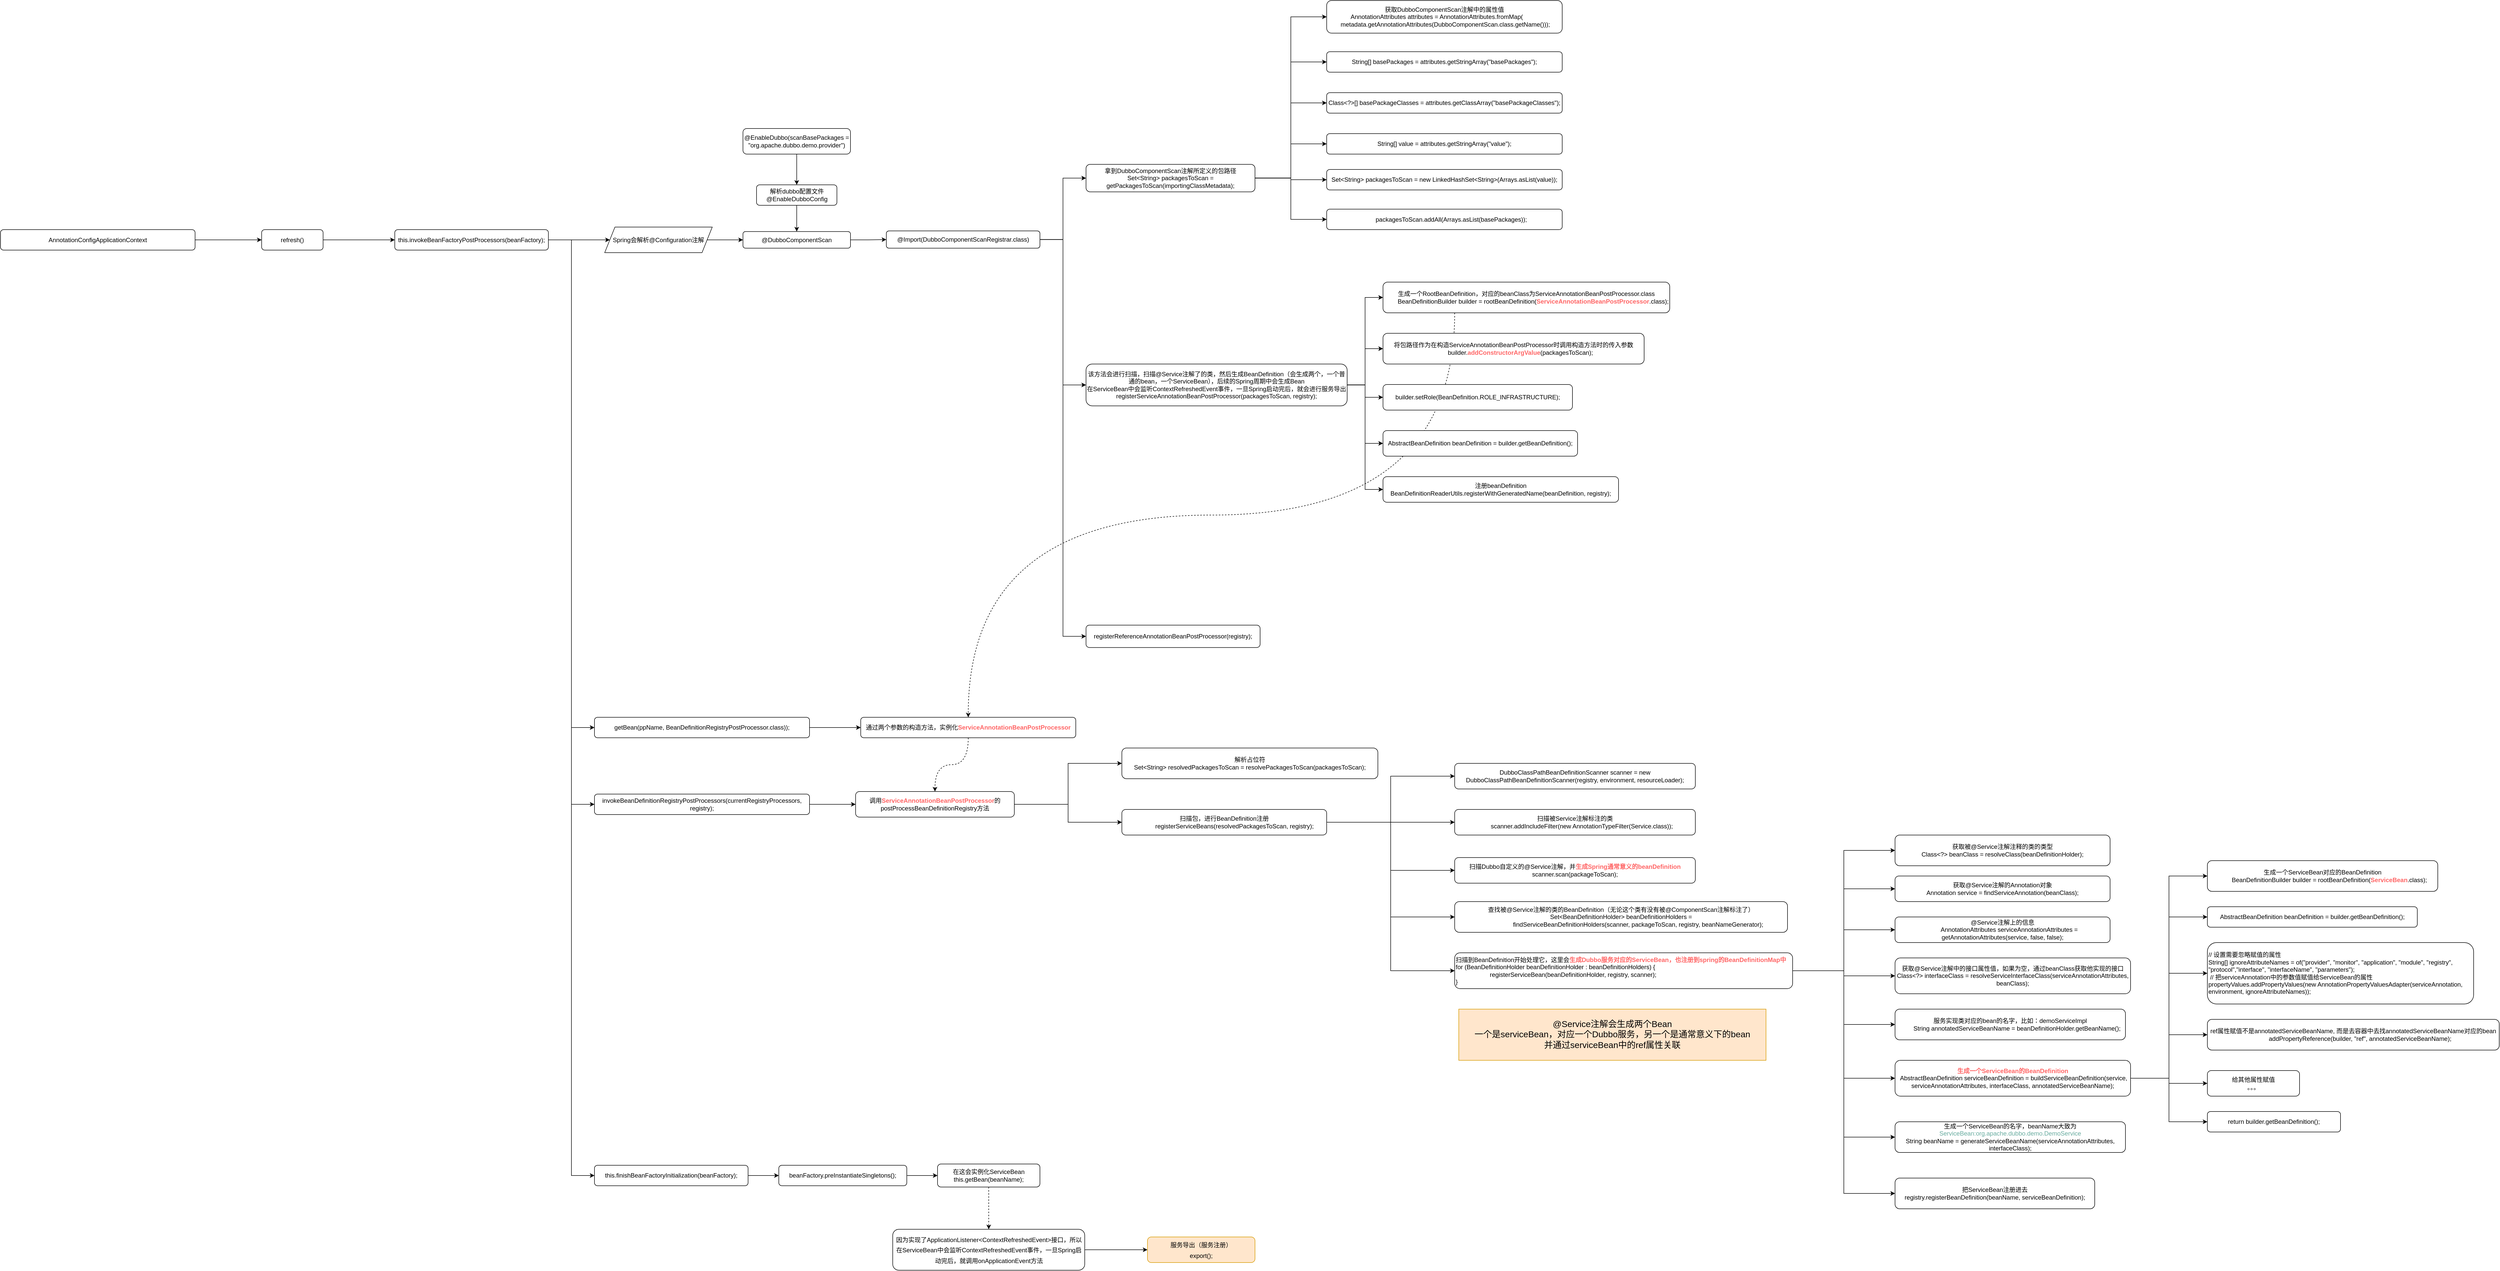 <mxfile version="16.2.6" type="github">
  <diagram id="dAGm9d05bVq563Y25KDQ" name="第 1 页">
    <mxGraphModel dx="2837" dy="750" grid="1" gridSize="10" guides="1" tooltips="1" connect="1" arrows="1" fold="1" page="1" pageScale="1" pageWidth="827" pageHeight="1169" math="0" shadow="0">
      <root>
        <mxCell id="0" />
        <mxCell id="1" parent="0" />
        <mxCell id="HFMOyKSnLn-s5Kh4_8ME-10" style="edgeStyle=orthogonalEdgeStyle;rounded=0;orthogonalLoop=1;jettySize=auto;html=1;exitX=1;exitY=0.5;exitDx=0;exitDy=0;" edge="1" parent="1" source="HFMOyKSnLn-s5Kh4_8ME-1" target="HFMOyKSnLn-s5Kh4_8ME-9">
          <mxGeometry relative="1" as="geometry" />
        </mxCell>
        <mxCell id="HFMOyKSnLn-s5Kh4_8ME-1" value="Spring会解析@Configuration注解" style="shape=parallelogram;perimeter=parallelogramPerimeter;whiteSpace=wrap;html=1;fixedSize=1;" vertex="1" parent="1">
          <mxGeometry x="100" y="472.5" width="210" height="50" as="geometry" />
        </mxCell>
        <mxCell id="HFMOyKSnLn-s5Kh4_8ME-2" style="edgeStyle=orthogonalEdgeStyle;rounded=0;orthogonalLoop=1;jettySize=auto;html=1;exitX=0.5;exitY=1;exitDx=0;exitDy=0;" edge="1" parent="1" source="HFMOyKSnLn-s5Kh4_8ME-1" target="HFMOyKSnLn-s5Kh4_8ME-1">
          <mxGeometry relative="1" as="geometry" />
        </mxCell>
        <mxCell id="HFMOyKSnLn-s5Kh4_8ME-3" style="edgeStyle=orthogonalEdgeStyle;rounded=0;orthogonalLoop=1;jettySize=auto;html=1;exitX=1;exitY=0.5;exitDx=0;exitDy=0;fontColor=#000000;" edge="1" parent="1" source="HFMOyKSnLn-s5Kh4_8ME-4" target="HFMOyKSnLn-s5Kh4_8ME-8">
          <mxGeometry relative="1" as="geometry" />
        </mxCell>
        <mxCell id="HFMOyKSnLn-s5Kh4_8ME-4" value="&lt;font color=&quot;#000000&quot;&gt;refresh()&lt;/font&gt;" style="rounded=1;whiteSpace=wrap;html=1;fontColor=#FF0080;" vertex="1" parent="1">
          <mxGeometry x="-570" y="477.5" width="120" height="40" as="geometry" />
        </mxCell>
        <mxCell id="HFMOyKSnLn-s5Kh4_8ME-5" style="edgeStyle=orthogonalEdgeStyle;rounded=0;orthogonalLoop=1;jettySize=auto;html=1;exitX=1;exitY=0.5;exitDx=0;exitDy=0;fontColor=#000000;" edge="1" parent="1" source="HFMOyKSnLn-s5Kh4_8ME-6" target="HFMOyKSnLn-s5Kh4_8ME-4">
          <mxGeometry relative="1" as="geometry" />
        </mxCell>
        <mxCell id="HFMOyKSnLn-s5Kh4_8ME-6" value="&lt;font color=&quot;#000000&quot;&gt;AnnotationConfigApplicationContext&lt;/font&gt;" style="rounded=1;whiteSpace=wrap;html=1;fontColor=#FF0080;" vertex="1" parent="1">
          <mxGeometry x="-1080" y="477.5" width="380" height="40" as="geometry" />
        </mxCell>
        <mxCell id="HFMOyKSnLn-s5Kh4_8ME-7" style="edgeStyle=orthogonalEdgeStyle;rounded=0;orthogonalLoop=1;jettySize=auto;html=1;exitX=1;exitY=0.5;exitDx=0;exitDy=0;fontColor=#000000;" edge="1" parent="1" source="HFMOyKSnLn-s5Kh4_8ME-8" target="HFMOyKSnLn-s5Kh4_8ME-1">
          <mxGeometry relative="1" as="geometry" />
        </mxCell>
        <mxCell id="HFMOyKSnLn-s5Kh4_8ME-48" style="edgeStyle=orthogonalEdgeStyle;rounded=0;orthogonalLoop=1;jettySize=auto;html=1;exitX=1;exitY=0.5;exitDx=0;exitDy=0;entryX=0;entryY=0.5;entryDx=0;entryDy=0;fontColor=#FF6666;" edge="1" parent="1" source="HFMOyKSnLn-s5Kh4_8ME-8" target="HFMOyKSnLn-s5Kh4_8ME-47">
          <mxGeometry relative="1" as="geometry" />
        </mxCell>
        <mxCell id="HFMOyKSnLn-s5Kh4_8ME-50" style="edgeStyle=orthogonalEdgeStyle;rounded=0;orthogonalLoop=1;jettySize=auto;html=1;exitX=1;exitY=0.5;exitDx=0;exitDy=0;entryX=0;entryY=0.5;entryDx=0;entryDy=0;fontColor=#FF6666;" edge="1" parent="1" source="HFMOyKSnLn-s5Kh4_8ME-8" target="HFMOyKSnLn-s5Kh4_8ME-49">
          <mxGeometry relative="1" as="geometry" />
        </mxCell>
        <mxCell id="HFMOyKSnLn-s5Kh4_8ME-111" style="edgeStyle=orthogonalEdgeStyle;rounded=0;orthogonalLoop=1;jettySize=auto;html=1;exitX=1;exitY=0.5;exitDx=0;exitDy=0;entryX=0;entryY=0.5;entryDx=0;entryDy=0;fontSize=17;fontColor=#000000;" edge="1" parent="1" source="HFMOyKSnLn-s5Kh4_8ME-8" target="HFMOyKSnLn-s5Kh4_8ME-105">
          <mxGeometry relative="1" as="geometry" />
        </mxCell>
        <mxCell id="HFMOyKSnLn-s5Kh4_8ME-8" value="&lt;font color=&quot;#000000&quot;&gt;this.invokeBeanFactoryPostProcessors(beanFactory);&lt;/font&gt;" style="rounded=1;whiteSpace=wrap;html=1;fontColor=#FF0080;" vertex="1" parent="1">
          <mxGeometry x="-310" y="477.5" width="300" height="40" as="geometry" />
        </mxCell>
        <mxCell id="HFMOyKSnLn-s5Kh4_8ME-16" style="edgeStyle=orthogonalEdgeStyle;rounded=0;orthogonalLoop=1;jettySize=auto;html=1;exitX=1;exitY=0.5;exitDx=0;exitDy=0;" edge="1" parent="1" source="HFMOyKSnLn-s5Kh4_8ME-9" target="HFMOyKSnLn-s5Kh4_8ME-15">
          <mxGeometry relative="1" as="geometry" />
        </mxCell>
        <mxCell id="HFMOyKSnLn-s5Kh4_8ME-9" value="&lt;font color=&quot;#000000&quot;&gt;@DubboComponentScan&lt;/font&gt;" style="rounded=1;whiteSpace=wrap;html=1;fontColor=#FF0080;" vertex="1" parent="1">
          <mxGeometry x="370" y="481.25" width="210" height="32.5" as="geometry" />
        </mxCell>
        <mxCell id="HFMOyKSnLn-s5Kh4_8ME-11" style="edgeStyle=orthogonalEdgeStyle;rounded=0;orthogonalLoop=1;jettySize=auto;html=1;exitX=0.5;exitY=1;exitDx=0;exitDy=0;entryX=0.5;entryY=0;entryDx=0;entryDy=0;" edge="1" parent="1" source="HFMOyKSnLn-s5Kh4_8ME-12" target="HFMOyKSnLn-s5Kh4_8ME-13">
          <mxGeometry relative="1" as="geometry">
            <mxPoint x="361.5" y="470" as="sourcePoint" />
            <mxPoint x="481.5" y="465" as="targetPoint" />
          </mxGeometry>
        </mxCell>
        <mxCell id="HFMOyKSnLn-s5Kh4_8ME-12" value="@EnableDubbo(scanBasePackages = &quot;org.apache.dubbo.demo.provider&quot;)" style="rounded=1;whiteSpace=wrap;html=1;" vertex="1" parent="1">
          <mxGeometry x="370" y="280" width="210" height="50" as="geometry" />
        </mxCell>
        <mxCell id="HFMOyKSnLn-s5Kh4_8ME-14" style="edgeStyle=orthogonalEdgeStyle;rounded=0;orthogonalLoop=1;jettySize=auto;html=1;exitX=0.5;exitY=1;exitDx=0;exitDy=0;" edge="1" parent="1" source="HFMOyKSnLn-s5Kh4_8ME-13" target="HFMOyKSnLn-s5Kh4_8ME-9">
          <mxGeometry relative="1" as="geometry" />
        </mxCell>
        <mxCell id="HFMOyKSnLn-s5Kh4_8ME-13" value="解析dubbo配置文件&lt;br&gt;@EnableDubboConfig" style="rounded=1;whiteSpace=wrap;html=1;" vertex="1" parent="1">
          <mxGeometry x="396.5" y="390" width="157" height="40" as="geometry" />
        </mxCell>
        <mxCell id="HFMOyKSnLn-s5Kh4_8ME-18" style="edgeStyle=orthogonalEdgeStyle;rounded=0;orthogonalLoop=1;jettySize=auto;html=1;exitX=1;exitY=0.5;exitDx=0;exitDy=0;entryX=0;entryY=0.5;entryDx=0;entryDy=0;" edge="1" parent="1" source="HFMOyKSnLn-s5Kh4_8ME-15" target="HFMOyKSnLn-s5Kh4_8ME-17">
          <mxGeometry relative="1" as="geometry" />
        </mxCell>
        <mxCell id="HFMOyKSnLn-s5Kh4_8ME-32" style="edgeStyle=orthogonalEdgeStyle;rounded=0;orthogonalLoop=1;jettySize=auto;html=1;exitX=1;exitY=0.5;exitDx=0;exitDy=0;entryX=0;entryY=0.5;entryDx=0;entryDy=0;fontColor=#000000;" edge="1" parent="1" source="HFMOyKSnLn-s5Kh4_8ME-15" target="HFMOyKSnLn-s5Kh4_8ME-31">
          <mxGeometry relative="1" as="geometry" />
        </mxCell>
        <mxCell id="HFMOyKSnLn-s5Kh4_8ME-34" style="edgeStyle=orthogonalEdgeStyle;rounded=0;orthogonalLoop=1;jettySize=auto;html=1;exitX=1;exitY=0.5;exitDx=0;exitDy=0;entryX=0;entryY=0.5;entryDx=0;entryDy=0;fontColor=#000000;" edge="1" parent="1" source="HFMOyKSnLn-s5Kh4_8ME-15" target="HFMOyKSnLn-s5Kh4_8ME-33">
          <mxGeometry relative="1" as="geometry" />
        </mxCell>
        <mxCell id="HFMOyKSnLn-s5Kh4_8ME-15" value="&lt;font color=&quot;#000000&quot;&gt;@Import(DubboComponentScanRegistrar.class)&lt;/font&gt;" style="rounded=1;whiteSpace=wrap;html=1;fontColor=#FF0080;" vertex="1" parent="1">
          <mxGeometry x="650" y="480" width="300" height="33.75" as="geometry" />
        </mxCell>
        <mxCell id="HFMOyKSnLn-s5Kh4_8ME-20" style="edgeStyle=orthogonalEdgeStyle;rounded=0;orthogonalLoop=1;jettySize=auto;html=1;exitX=1;exitY=0.5;exitDx=0;exitDy=0;entryX=0;entryY=0.5;entryDx=0;entryDy=0;fontColor=#000000;" edge="1" parent="1" source="HFMOyKSnLn-s5Kh4_8ME-17" target="HFMOyKSnLn-s5Kh4_8ME-19">
          <mxGeometry relative="1" as="geometry" />
        </mxCell>
        <mxCell id="HFMOyKSnLn-s5Kh4_8ME-22" style="edgeStyle=orthogonalEdgeStyle;rounded=0;orthogonalLoop=1;jettySize=auto;html=1;exitX=1;exitY=0.5;exitDx=0;exitDy=0;fontColor=#000000;entryX=0;entryY=0.5;entryDx=0;entryDy=0;" edge="1" parent="1" source="HFMOyKSnLn-s5Kh4_8ME-17" target="HFMOyKSnLn-s5Kh4_8ME-21">
          <mxGeometry relative="1" as="geometry" />
        </mxCell>
        <mxCell id="HFMOyKSnLn-s5Kh4_8ME-26" style="edgeStyle=orthogonalEdgeStyle;rounded=0;orthogonalLoop=1;jettySize=auto;html=1;exitX=1;exitY=0.5;exitDx=0;exitDy=0;entryX=0;entryY=0.5;entryDx=0;entryDy=0;fontColor=#000000;" edge="1" parent="1" source="HFMOyKSnLn-s5Kh4_8ME-17" target="HFMOyKSnLn-s5Kh4_8ME-23">
          <mxGeometry relative="1" as="geometry" />
        </mxCell>
        <mxCell id="HFMOyKSnLn-s5Kh4_8ME-27" style="edgeStyle=orthogonalEdgeStyle;rounded=0;orthogonalLoop=1;jettySize=auto;html=1;exitX=1;exitY=0.5;exitDx=0;exitDy=0;entryX=0;entryY=0.5;entryDx=0;entryDy=0;fontColor=#000000;" edge="1" parent="1" source="HFMOyKSnLn-s5Kh4_8ME-17" target="HFMOyKSnLn-s5Kh4_8ME-24">
          <mxGeometry relative="1" as="geometry" />
        </mxCell>
        <mxCell id="HFMOyKSnLn-s5Kh4_8ME-28" style="edgeStyle=orthogonalEdgeStyle;rounded=0;orthogonalLoop=1;jettySize=auto;html=1;exitX=1;exitY=0.5;exitDx=0;exitDy=0;fontColor=#000000;" edge="1" parent="1" source="HFMOyKSnLn-s5Kh4_8ME-17" target="HFMOyKSnLn-s5Kh4_8ME-25">
          <mxGeometry relative="1" as="geometry" />
        </mxCell>
        <mxCell id="HFMOyKSnLn-s5Kh4_8ME-30" style="edgeStyle=orthogonalEdgeStyle;rounded=0;orthogonalLoop=1;jettySize=auto;html=1;exitX=1;exitY=0.5;exitDx=0;exitDy=0;entryX=0;entryY=0.5;entryDx=0;entryDy=0;fontColor=#000000;" edge="1" parent="1" source="HFMOyKSnLn-s5Kh4_8ME-17" target="HFMOyKSnLn-s5Kh4_8ME-29">
          <mxGeometry relative="1" as="geometry" />
        </mxCell>
        <mxCell id="HFMOyKSnLn-s5Kh4_8ME-17" value="&lt;font color=&quot;#000000&quot;&gt;拿到DubboComponentScan注解所定义的包路径&lt;br&gt;Set&amp;lt;String&amp;gt; packagesToScan = getPackagesToScan(importingClassMetadata);&lt;/font&gt;" style="rounded=1;whiteSpace=wrap;html=1;fontColor=#FF0080;" vertex="1" parent="1">
          <mxGeometry x="1040" y="350" width="330" height="53.75" as="geometry" />
        </mxCell>
        <mxCell id="HFMOyKSnLn-s5Kh4_8ME-19" value="&lt;div&gt;&lt;/div&gt;&lt;span style=&quot;color: rgb(0 , 0 , 0)&quot;&gt;获取DubboComponentScan注解中的属性值&lt;/span&gt;&lt;div&gt;&lt;font color=&quot;#000000&quot;&gt;AnnotationAttributes attributes = AnnotationAttributes.fromMap(&lt;/font&gt;&lt;span style=&quot;color: rgb(0 , 0 , 0)&quot;&gt;&amp;nbsp; &amp;nbsp; &amp;nbsp; &amp;nbsp; &amp;nbsp; &amp;nbsp;metadata.getAnnotationAttributes(DubboComponentScan.class.getName()));&lt;/span&gt;&lt;/div&gt;" style="rounded=1;whiteSpace=wrap;html=1;fontColor=#FF0080;" vertex="1" parent="1">
          <mxGeometry x="1510" y="30" width="460" height="63.75" as="geometry" />
        </mxCell>
        <mxCell id="HFMOyKSnLn-s5Kh4_8ME-21" value="&lt;div&gt;&lt;/div&gt;&lt;font color=&quot;#000000&quot;&gt;String[] basePackages = attributes.getStringArray(&quot;basePackages&quot;);&lt;/font&gt;" style="rounded=1;whiteSpace=wrap;html=1;fontColor=#FF0080;" vertex="1" parent="1">
          <mxGeometry x="1510" y="130" width="460" height="40" as="geometry" />
        </mxCell>
        <mxCell id="HFMOyKSnLn-s5Kh4_8ME-23" value="&lt;div&gt;&lt;/div&gt;&lt;font color=&quot;#000000&quot;&gt;Class&amp;lt;?&amp;gt;[] basePackageClasses = attributes.getClassArray(&quot;basePackageClasses&quot;);&lt;/font&gt;" style="rounded=1;whiteSpace=wrap;html=1;fontColor=#FF0080;" vertex="1" parent="1">
          <mxGeometry x="1510" y="210" width="460" height="40" as="geometry" />
        </mxCell>
        <mxCell id="HFMOyKSnLn-s5Kh4_8ME-24" value="&lt;div&gt;&lt;/div&gt;&lt;font color=&quot;#000000&quot;&gt;String[] value = attributes.getStringArray(&quot;value&quot;);&lt;/font&gt;" style="rounded=1;whiteSpace=wrap;html=1;fontColor=#FF0080;" vertex="1" parent="1">
          <mxGeometry x="1510" y="290" width="460" height="40" as="geometry" />
        </mxCell>
        <mxCell id="HFMOyKSnLn-s5Kh4_8ME-25" value="&lt;div&gt;&lt;/div&gt;&lt;div&gt;&lt;font color=&quot;#000000&quot;&gt;Set&amp;lt;String&amp;gt; packagesToScan = new LinkedHashSet&amp;lt;String&amp;gt;(Arrays.asList(value));&lt;/font&gt;&lt;/div&gt;" style="rounded=1;whiteSpace=wrap;html=1;fontColor=#FF0080;" vertex="1" parent="1">
          <mxGeometry x="1510" y="360" width="460" height="40" as="geometry" />
        </mxCell>
        <mxCell id="HFMOyKSnLn-s5Kh4_8ME-29" value="&lt;div&gt;&lt;/div&gt;&lt;div&gt;&lt;span style=&quot;color: rgb(0 , 0 , 0)&quot;&gt;&amp;nbsp; &amp;nbsp; &amp;nbsp; &amp;nbsp; packagesToScan.addAll(Arrays.asList(basePackages));&lt;/span&gt;&lt;br&gt;&lt;/div&gt;" style="rounded=1;whiteSpace=wrap;html=1;fontColor=#FF0080;" vertex="1" parent="1">
          <mxGeometry x="1510" y="437.5" width="460" height="40" as="geometry" />
        </mxCell>
        <mxCell id="HFMOyKSnLn-s5Kh4_8ME-42" style="edgeStyle=orthogonalEdgeStyle;rounded=0;orthogonalLoop=1;jettySize=auto;html=1;exitX=1;exitY=0.5;exitDx=0;exitDy=0;entryX=0;entryY=0.5;entryDx=0;entryDy=0;fontColor=#000000;" edge="1" parent="1" source="HFMOyKSnLn-s5Kh4_8ME-31" target="HFMOyKSnLn-s5Kh4_8ME-35">
          <mxGeometry relative="1" as="geometry" />
        </mxCell>
        <mxCell id="HFMOyKSnLn-s5Kh4_8ME-43" style="edgeStyle=orthogonalEdgeStyle;rounded=0;orthogonalLoop=1;jettySize=auto;html=1;exitX=1;exitY=0.5;exitDx=0;exitDy=0;entryX=0;entryY=0.5;entryDx=0;entryDy=0;fontColor=#000000;" edge="1" parent="1" source="HFMOyKSnLn-s5Kh4_8ME-31" target="HFMOyKSnLn-s5Kh4_8ME-36">
          <mxGeometry relative="1" as="geometry" />
        </mxCell>
        <mxCell id="HFMOyKSnLn-s5Kh4_8ME-44" style="edgeStyle=orthogonalEdgeStyle;rounded=0;orthogonalLoop=1;jettySize=auto;html=1;exitX=1;exitY=0.5;exitDx=0;exitDy=0;fontColor=#000000;" edge="1" parent="1" source="HFMOyKSnLn-s5Kh4_8ME-31" target="HFMOyKSnLn-s5Kh4_8ME-37">
          <mxGeometry relative="1" as="geometry" />
        </mxCell>
        <mxCell id="HFMOyKSnLn-s5Kh4_8ME-45" style="edgeStyle=orthogonalEdgeStyle;rounded=0;orthogonalLoop=1;jettySize=auto;html=1;exitX=1;exitY=0.5;exitDx=0;exitDy=0;entryX=0;entryY=0.5;entryDx=0;entryDy=0;fontColor=#000000;" edge="1" parent="1" source="HFMOyKSnLn-s5Kh4_8ME-31" target="HFMOyKSnLn-s5Kh4_8ME-39">
          <mxGeometry relative="1" as="geometry" />
        </mxCell>
        <mxCell id="HFMOyKSnLn-s5Kh4_8ME-46" style="edgeStyle=orthogonalEdgeStyle;rounded=0;orthogonalLoop=1;jettySize=auto;html=1;exitX=1;exitY=0.5;exitDx=0;exitDy=0;entryX=0;entryY=0.5;entryDx=0;entryDy=0;fontColor=#000000;" edge="1" parent="1" source="HFMOyKSnLn-s5Kh4_8ME-31" target="HFMOyKSnLn-s5Kh4_8ME-41">
          <mxGeometry relative="1" as="geometry" />
        </mxCell>
        <mxCell id="HFMOyKSnLn-s5Kh4_8ME-31" value="&lt;font color=&quot;#000000&quot;&gt;&lt;div&gt;该方法会进行扫描，扫描@Service注解了的类，然后生成BeanDefinition（会生成两个，一个普通的bean，一个ServiceBean），后续的Spring周期中会生成Bean&lt;/div&gt;&lt;div&gt;在ServiceBean中会监听ContextRefreshedEvent事件，一旦Spring启动完后，就会进行服务导出registerServiceAnnotationBeanPostProcessor(packagesToScan, registry);&lt;/div&gt;&lt;/font&gt;" style="rounded=1;whiteSpace=wrap;html=1;fontColor=#FF0080;" vertex="1" parent="1">
          <mxGeometry x="1040" y="740" width="510" height="81.75" as="geometry" />
        </mxCell>
        <mxCell id="HFMOyKSnLn-s5Kh4_8ME-33" value="&lt;font color=&quot;#000000&quot;&gt;registerReferenceAnnotationBeanPostProcessor(registry);&lt;/font&gt;" style="rounded=1;whiteSpace=wrap;html=1;fontColor=#FF0080;" vertex="1" parent="1">
          <mxGeometry x="1040" y="1250" width="340" height="43.75" as="geometry" />
        </mxCell>
        <mxCell id="HFMOyKSnLn-s5Kh4_8ME-53" style="edgeStyle=orthogonalEdgeStyle;rounded=0;orthogonalLoop=1;jettySize=auto;html=1;exitX=0.25;exitY=1;exitDx=0;exitDy=0;fontColor=#FF6666;curved=1;dashed=1;" edge="1" parent="1" source="HFMOyKSnLn-s5Kh4_8ME-35" target="HFMOyKSnLn-s5Kh4_8ME-51">
          <mxGeometry relative="1" as="geometry" />
        </mxCell>
        <mxCell id="HFMOyKSnLn-s5Kh4_8ME-35" value="&lt;div&gt;&lt;/div&gt;&lt;div&gt;&lt;div&gt;&lt;font color=&quot;#000000&quot;&gt;生成一个RootBeanDefinition，对应的beanClass为ServiceAnnotationBeanPostProcessor.class&lt;/font&gt;&lt;/div&gt;&lt;div&gt;&lt;font color=&quot;#000000&quot;&gt;&amp;nbsp; &amp;nbsp; &amp;nbsp; &amp;nbsp; BeanDefinitionBuilder builder = rootBeanDefinition(&lt;/font&gt;&lt;font color=&quot;#ff6666&quot;&gt;&lt;b&gt;ServiceAnnotationBeanPostProcessor&lt;/b&gt;&lt;/font&gt;&lt;font color=&quot;#000000&quot;&gt;.class);&lt;/font&gt;&lt;/div&gt;&lt;/div&gt;" style="rounded=1;whiteSpace=wrap;html=1;fontColor=#FF0080;" vertex="1" parent="1">
          <mxGeometry x="1620" y="580" width="560" height="60" as="geometry" />
        </mxCell>
        <mxCell id="HFMOyKSnLn-s5Kh4_8ME-36" value="&lt;div&gt;&lt;/div&gt;&lt;div&gt;&lt;div&gt;&lt;font color=&quot;#000000&quot;&gt;将包路径作为在构造ServiceAnnotationBeanPostProcessor时调用构造方法时的传入参数&lt;/font&gt;&lt;/div&gt;&lt;div&gt;&lt;font color=&quot;#000000&quot;&gt;&amp;nbsp; &amp;nbsp; &amp;nbsp; &amp;nbsp; builder.&lt;/font&gt;&lt;b&gt;&lt;font color=&quot;#ff6666&quot;&gt;addConstructorArgValue&lt;/font&gt;&lt;/b&gt;&lt;font color=&quot;#000000&quot;&gt;(packagesToScan);&lt;/font&gt;&lt;/div&gt;&lt;/div&gt;" style="rounded=1;whiteSpace=wrap;html=1;fontColor=#FF0080;" vertex="1" parent="1">
          <mxGeometry x="1620" y="680" width="510" height="60" as="geometry" />
        </mxCell>
        <mxCell id="HFMOyKSnLn-s5Kh4_8ME-37" value="&lt;div&gt;&lt;/div&gt;&lt;div&gt;&lt;font color=&quot;#000000&quot;&gt;builder.setRole(BeanDefinition.ROLE_INFRASTRUCTURE);&lt;/font&gt;&lt;br&gt;&lt;/div&gt;" style="rounded=1;whiteSpace=wrap;html=1;fontColor=#FF0080;" vertex="1" parent="1">
          <mxGeometry x="1620" y="780" width="370" height="50" as="geometry" />
        </mxCell>
        <mxCell id="HFMOyKSnLn-s5Kh4_8ME-39" value="&lt;div&gt;&lt;/div&gt;&lt;div&gt;&lt;font color=&quot;#000000&quot;&gt;AbstractBeanDefinition beanDefinition = builder.getBeanDefinition();&lt;/font&gt;&lt;br&gt;&lt;/div&gt;" style="rounded=1;whiteSpace=wrap;html=1;fontColor=#FF0080;" vertex="1" parent="1">
          <mxGeometry x="1620" y="870" width="380" height="50" as="geometry" />
        </mxCell>
        <mxCell id="HFMOyKSnLn-s5Kh4_8ME-41" value="&lt;div&gt;&lt;/div&gt;&lt;div&gt;&lt;font color=&quot;#000000&quot;&gt;注册beanDefinition&lt;/font&gt;&lt;/div&gt;&lt;div&gt;&lt;font color=&quot;#000000&quot;&gt;BeanDefinitionReaderUtils.registerWithGeneratedName(beanDefinition, registry);&lt;/font&gt;&lt;br&gt;&lt;/div&gt;" style="rounded=1;whiteSpace=wrap;html=1;fontColor=#FF0080;" vertex="1" parent="1">
          <mxGeometry x="1620" y="960" width="460" height="50" as="geometry" />
        </mxCell>
        <mxCell id="HFMOyKSnLn-s5Kh4_8ME-56" style="edgeStyle=orthogonalEdgeStyle;rounded=0;orthogonalLoop=1;jettySize=auto;html=1;exitX=1;exitY=0.5;exitDx=0;exitDy=0;fontColor=#FF6666;" edge="1" parent="1" source="HFMOyKSnLn-s5Kh4_8ME-47" target="HFMOyKSnLn-s5Kh4_8ME-55">
          <mxGeometry relative="1" as="geometry" />
        </mxCell>
        <mxCell id="HFMOyKSnLn-s5Kh4_8ME-47" value="&lt;font color=&quot;#000000&quot;&gt;invokeBeanDefinitionRegistryPostProcessors(currentRegistryProcessors, registry);&lt;/font&gt;" style="rounded=1;whiteSpace=wrap;html=1;fontColor=#FF0080;" vertex="1" parent="1">
          <mxGeometry x="80" y="1580" width="420" height="40" as="geometry" />
        </mxCell>
        <mxCell id="HFMOyKSnLn-s5Kh4_8ME-52" style="edgeStyle=orthogonalEdgeStyle;rounded=0;orthogonalLoop=1;jettySize=auto;html=1;exitX=1;exitY=0.5;exitDx=0;exitDy=0;fontColor=#FF6666;" edge="1" parent="1" source="HFMOyKSnLn-s5Kh4_8ME-49" target="HFMOyKSnLn-s5Kh4_8ME-51">
          <mxGeometry relative="1" as="geometry" />
        </mxCell>
        <mxCell id="HFMOyKSnLn-s5Kh4_8ME-49" value="&lt;font color=&quot;#000000&quot;&gt;getBean(ppName, BeanDefinitionRegistryPostProcessor.class));&lt;/font&gt;" style="rounded=1;whiteSpace=wrap;html=1;fontColor=#FF0080;" vertex="1" parent="1">
          <mxGeometry x="80" y="1430" width="420" height="40" as="geometry" />
        </mxCell>
        <mxCell id="HFMOyKSnLn-s5Kh4_8ME-59" style="edgeStyle=orthogonalEdgeStyle;curved=1;rounded=0;orthogonalLoop=1;jettySize=auto;html=1;exitX=0.5;exitY=1;exitDx=0;exitDy=0;entryX=0.5;entryY=0;entryDx=0;entryDy=0;fontColor=#FF6666;dashed=1;" edge="1" parent="1" source="HFMOyKSnLn-s5Kh4_8ME-51" target="HFMOyKSnLn-s5Kh4_8ME-55">
          <mxGeometry relative="1" as="geometry" />
        </mxCell>
        <mxCell id="HFMOyKSnLn-s5Kh4_8ME-51" value="&lt;font color=&quot;#000000&quot;&gt;通过两个参数的构造方法，实例化&lt;/font&gt;&lt;b style=&quot;color: rgb(255 , 102 , 102)&quot;&gt;ServiceAnnotationBeanPostProcessor&lt;/b&gt;" style="rounded=1;whiteSpace=wrap;html=1;fontColor=#FF0080;" vertex="1" parent="1">
          <mxGeometry x="600" y="1430" width="420" height="40" as="geometry" />
        </mxCell>
        <mxCell id="HFMOyKSnLn-s5Kh4_8ME-60" style="edgeStyle=orthogonalEdgeStyle;rounded=0;orthogonalLoop=1;jettySize=auto;html=1;exitX=1;exitY=0.5;exitDx=0;exitDy=0;entryX=0;entryY=0.5;entryDx=0;entryDy=0;fontColor=#FF6666;" edge="1" parent="1" source="HFMOyKSnLn-s5Kh4_8ME-55" target="HFMOyKSnLn-s5Kh4_8ME-58">
          <mxGeometry relative="1" as="geometry" />
        </mxCell>
        <mxCell id="HFMOyKSnLn-s5Kh4_8ME-62" style="edgeStyle=orthogonalEdgeStyle;rounded=0;orthogonalLoop=1;jettySize=auto;html=1;exitX=1;exitY=0.5;exitDx=0;exitDy=0;fontColor=#FF6666;" edge="1" parent="1" source="HFMOyKSnLn-s5Kh4_8ME-55" target="HFMOyKSnLn-s5Kh4_8ME-61">
          <mxGeometry relative="1" as="geometry" />
        </mxCell>
        <mxCell id="HFMOyKSnLn-s5Kh4_8ME-55" value="&lt;font color=&quot;#000000&quot;&gt;调用&lt;/font&gt;&lt;b style=&quot;color: rgb(255 , 102 , 102)&quot;&gt;ServiceAnnotationBeanPostProcessor&lt;/b&gt;&lt;span style=&quot;color: rgb(0 , 0 , 0)&quot;&gt;的&lt;/span&gt;&lt;font color=&quot;#000000&quot;&gt;postProcessBeanDefinitionRegistry方法&lt;/font&gt;" style="rounded=1;whiteSpace=wrap;html=1;fontColor=#FF0080;" vertex="1" parent="1">
          <mxGeometry x="590" y="1575" width="310" height="50" as="geometry" />
        </mxCell>
        <mxCell id="HFMOyKSnLn-s5Kh4_8ME-58" value="&lt;font color=&quot;#000000&quot;&gt;解析占位符&lt;br&gt;Set&amp;lt;String&amp;gt; resolvedPackagesToScan = resolvePackagesToScan(packagesToScan);&lt;/font&gt;" style="rounded=1;whiteSpace=wrap;html=1;fontColor=#FF0080;" vertex="1" parent="1">
          <mxGeometry x="1110" y="1490" width="500" height="60" as="geometry" />
        </mxCell>
        <mxCell id="HFMOyKSnLn-s5Kh4_8ME-65" style="edgeStyle=orthogonalEdgeStyle;rounded=0;orthogonalLoop=1;jettySize=auto;html=1;exitX=1;exitY=0.5;exitDx=0;exitDy=0;entryX=0;entryY=0.5;entryDx=0;entryDy=0;fontColor=#FF6666;" edge="1" parent="1" source="HFMOyKSnLn-s5Kh4_8ME-61" target="HFMOyKSnLn-s5Kh4_8ME-63">
          <mxGeometry relative="1" as="geometry" />
        </mxCell>
        <mxCell id="HFMOyKSnLn-s5Kh4_8ME-67" style="edgeStyle=orthogonalEdgeStyle;rounded=0;orthogonalLoop=1;jettySize=auto;html=1;exitX=1;exitY=0.5;exitDx=0;exitDy=0;fontColor=#FF6666;" edge="1" parent="1" source="HFMOyKSnLn-s5Kh4_8ME-61" target="HFMOyKSnLn-s5Kh4_8ME-66">
          <mxGeometry relative="1" as="geometry" />
        </mxCell>
        <mxCell id="HFMOyKSnLn-s5Kh4_8ME-69" style="edgeStyle=orthogonalEdgeStyle;rounded=0;orthogonalLoop=1;jettySize=auto;html=1;exitX=1;exitY=0.5;exitDx=0;exitDy=0;entryX=0;entryY=0.5;entryDx=0;entryDy=0;fontColor=#FF6666;" edge="1" parent="1" source="HFMOyKSnLn-s5Kh4_8ME-61" target="HFMOyKSnLn-s5Kh4_8ME-68">
          <mxGeometry relative="1" as="geometry" />
        </mxCell>
        <mxCell id="HFMOyKSnLn-s5Kh4_8ME-71" style="edgeStyle=orthogonalEdgeStyle;rounded=0;orthogonalLoop=1;jettySize=auto;html=1;exitX=1;exitY=0.5;exitDx=0;exitDy=0;entryX=0;entryY=0.5;entryDx=0;entryDy=0;fontColor=#FF6666;" edge="1" parent="1" source="HFMOyKSnLn-s5Kh4_8ME-61" target="HFMOyKSnLn-s5Kh4_8ME-70">
          <mxGeometry relative="1" as="geometry" />
        </mxCell>
        <mxCell id="HFMOyKSnLn-s5Kh4_8ME-73" style="edgeStyle=orthogonalEdgeStyle;rounded=0;orthogonalLoop=1;jettySize=auto;html=1;exitX=1;exitY=0.5;exitDx=0;exitDy=0;entryX=0;entryY=0.5;entryDx=0;entryDy=0;fontColor=#FF6666;" edge="1" parent="1" source="HFMOyKSnLn-s5Kh4_8ME-61" target="HFMOyKSnLn-s5Kh4_8ME-72">
          <mxGeometry relative="1" as="geometry" />
        </mxCell>
        <mxCell id="HFMOyKSnLn-s5Kh4_8ME-61" value="&lt;div&gt;&lt;font color=&quot;#000000&quot;&gt;扫描包，进行BeanDefinition注册&lt;/font&gt;&lt;/div&gt;&lt;div&gt;&lt;font color=&quot;#000000&quot;&gt;&amp;nbsp; &amp;nbsp; &amp;nbsp; &amp;nbsp; &amp;nbsp; &amp;nbsp; registerServiceBeans(resolvedPackagesToScan, registry);&lt;/font&gt;&lt;/div&gt;" style="rounded=1;whiteSpace=wrap;html=1;fontColor=#FF0080;" vertex="1" parent="1">
          <mxGeometry x="1110" y="1610" width="400" height="50" as="geometry" />
        </mxCell>
        <mxCell id="HFMOyKSnLn-s5Kh4_8ME-63" value="&lt;div&gt;&lt;font color=&quot;#000000&quot;&gt;DubboClassPathBeanDefinitionScanner scanner =&amp;nbsp;&lt;/font&gt;&lt;span style=&quot;color: rgb(0 , 0 , 0)&quot;&gt;new DubboClassPathBeanDefinitionScanner(registry, environment, resourceLoader);&lt;/span&gt;&lt;/div&gt;" style="rounded=1;whiteSpace=wrap;html=1;fontColor=#FF0080;" vertex="1" parent="1">
          <mxGeometry x="1760" y="1520" width="470" height="50" as="geometry" />
        </mxCell>
        <mxCell id="HFMOyKSnLn-s5Kh4_8ME-66" value="&lt;div&gt;&lt;font color=&quot;#000000&quot;&gt;扫描被Service注解标注的类&lt;/font&gt;&lt;/div&gt;&lt;div&gt;&lt;font color=&quot;#000000&quot;&gt;&amp;nbsp; &amp;nbsp; &amp;nbsp; &amp;nbsp; scanner.addIncludeFilter(new AnnotationTypeFilter(Service.class));&lt;/font&gt;&lt;/div&gt;" style="rounded=1;whiteSpace=wrap;html=1;fontColor=#FF0080;" vertex="1" parent="1">
          <mxGeometry x="1760" y="1610" width="470" height="50" as="geometry" />
        </mxCell>
        <mxCell id="HFMOyKSnLn-s5Kh4_8ME-68" value="&lt;div&gt;&lt;font color=&quot;#000000&quot;&gt;扫描Dubbo自定义的@Service注解，并&lt;/font&gt;&lt;b&gt;&lt;font color=&quot;#ff6666&quot;&gt;生成Spring通常意义的beanDefinition&lt;/font&gt;&lt;/b&gt;&lt;/div&gt;&lt;div&gt;&lt;span style=&quot;color: rgb(0 , 0 , 0)&quot;&gt;scanner.scan(packageToScan);&lt;/span&gt;&lt;/div&gt;" style="rounded=1;whiteSpace=wrap;html=1;fontColor=#FF0080;" vertex="1" parent="1">
          <mxGeometry x="1760" y="1704" width="470" height="50" as="geometry" />
        </mxCell>
        <mxCell id="HFMOyKSnLn-s5Kh4_8ME-70" value="&lt;font color=&quot;#000000&quot;&gt;查找被@Service注解的类的BeanDefinition（无论这个类有没有被@ComponentScan注解标注了）&lt;br&gt;&lt;/font&gt;&lt;div&gt;&lt;font color=&quot;#000000&quot;&gt;Set&amp;lt;BeanDefinitionHolder&amp;gt; beanDefinitionHolders =&lt;/font&gt;&lt;/div&gt;&lt;div&gt;&lt;font color=&quot;#000000&quot;&gt;&amp;nbsp; &amp;nbsp; &amp;nbsp; &amp;nbsp; &amp;nbsp; &amp;nbsp; &amp;nbsp; &amp;nbsp; &amp;nbsp; &amp;nbsp; findServiceBeanDefinitionHolders(scanner, packageToScan, registry, beanNameGenerator);&lt;/font&gt;&lt;/div&gt;" style="rounded=1;whiteSpace=wrap;html=1;fontColor=#FF0080;" vertex="1" parent="1">
          <mxGeometry x="1760" y="1790" width="650" height="60" as="geometry" />
        </mxCell>
        <mxCell id="HFMOyKSnLn-s5Kh4_8ME-75" style="edgeStyle=orthogonalEdgeStyle;rounded=0;orthogonalLoop=1;jettySize=auto;html=1;exitX=1;exitY=0.5;exitDx=0;exitDy=0;entryX=0;entryY=0.5;entryDx=0;entryDy=0;fontColor=#FF6666;" edge="1" parent="1" source="HFMOyKSnLn-s5Kh4_8ME-72" target="HFMOyKSnLn-s5Kh4_8ME-74">
          <mxGeometry relative="1" as="geometry" />
        </mxCell>
        <mxCell id="HFMOyKSnLn-s5Kh4_8ME-77" style="edgeStyle=orthogonalEdgeStyle;rounded=0;orthogonalLoop=1;jettySize=auto;html=1;exitX=1;exitY=0.5;exitDx=0;exitDy=0;entryX=0;entryY=0.5;entryDx=0;entryDy=0;fontColor=#FF6666;" edge="1" parent="1" source="HFMOyKSnLn-s5Kh4_8ME-72" target="HFMOyKSnLn-s5Kh4_8ME-76">
          <mxGeometry relative="1" as="geometry" />
        </mxCell>
        <mxCell id="HFMOyKSnLn-s5Kh4_8ME-80" style="edgeStyle=orthogonalEdgeStyle;rounded=0;orthogonalLoop=1;jettySize=auto;html=1;exitX=1;exitY=0.5;exitDx=0;exitDy=0;fontColor=#FF6666;" edge="1" parent="1" source="HFMOyKSnLn-s5Kh4_8ME-72" target="HFMOyKSnLn-s5Kh4_8ME-79">
          <mxGeometry relative="1" as="geometry" />
        </mxCell>
        <mxCell id="HFMOyKSnLn-s5Kh4_8ME-81" style="edgeStyle=orthogonalEdgeStyle;rounded=0;orthogonalLoop=1;jettySize=auto;html=1;exitX=1;exitY=0.5;exitDx=0;exitDy=0;entryX=0;entryY=0.5;entryDx=0;entryDy=0;fontColor=#FF6666;" edge="1" parent="1" source="HFMOyKSnLn-s5Kh4_8ME-72" target="HFMOyKSnLn-s5Kh4_8ME-78">
          <mxGeometry relative="1" as="geometry" />
        </mxCell>
        <mxCell id="HFMOyKSnLn-s5Kh4_8ME-83" style="edgeStyle=orthogonalEdgeStyle;rounded=0;orthogonalLoop=1;jettySize=auto;html=1;exitX=1;exitY=0.5;exitDx=0;exitDy=0;entryX=0;entryY=0.5;entryDx=0;entryDy=0;fontColor=#FF6666;" edge="1" parent="1" source="HFMOyKSnLn-s5Kh4_8ME-72" target="HFMOyKSnLn-s5Kh4_8ME-82">
          <mxGeometry relative="1" as="geometry" />
        </mxCell>
        <mxCell id="HFMOyKSnLn-s5Kh4_8ME-85" style="edgeStyle=orthogonalEdgeStyle;rounded=0;orthogonalLoop=1;jettySize=auto;html=1;exitX=1;exitY=0.5;exitDx=0;exitDy=0;entryX=0;entryY=0.5;entryDx=0;entryDy=0;fontColor=#FF6666;" edge="1" parent="1" source="HFMOyKSnLn-s5Kh4_8ME-72" target="HFMOyKSnLn-s5Kh4_8ME-84">
          <mxGeometry relative="1" as="geometry" />
        </mxCell>
        <mxCell id="HFMOyKSnLn-s5Kh4_8ME-101" style="edgeStyle=orthogonalEdgeStyle;rounded=0;orthogonalLoop=1;jettySize=auto;html=1;exitX=1;exitY=0.5;exitDx=0;exitDy=0;entryX=0;entryY=0.5;entryDx=0;entryDy=0;fontColor=#67AB9F;" edge="1" parent="1" source="HFMOyKSnLn-s5Kh4_8ME-72" target="HFMOyKSnLn-s5Kh4_8ME-100">
          <mxGeometry relative="1" as="geometry" />
        </mxCell>
        <mxCell id="HFMOyKSnLn-s5Kh4_8ME-102" style="edgeStyle=orthogonalEdgeStyle;rounded=0;orthogonalLoop=1;jettySize=auto;html=1;exitX=1;exitY=0.5;exitDx=0;exitDy=0;entryX=0;entryY=0.5;entryDx=0;entryDy=0;fontColor=#67AB9F;" edge="1" parent="1" source="HFMOyKSnLn-s5Kh4_8ME-72" target="HFMOyKSnLn-s5Kh4_8ME-99">
          <mxGeometry relative="1" as="geometry" />
        </mxCell>
        <mxCell id="HFMOyKSnLn-s5Kh4_8ME-72" value="&lt;font color=&quot;#000000&quot;&gt;扫描到BeanDefinition开始处理它，这里会&lt;/font&gt;&lt;b&gt;&lt;font color=&quot;#ff6666&quot;&gt;生成Dubbo服务对应的ServiceBean，也注册到spring的BeanDefinitionMap中&lt;/font&gt;&lt;/b&gt;&lt;div&gt;&lt;font color=&quot;#000000&quot;&gt;for (BeanDefinitionHolder beanDefinitionHolder : beanDefinitionHolders) {&lt;/font&gt;&lt;/div&gt;&lt;div&gt;&lt;font color=&quot;#000000&quot;&gt;&amp;nbsp; &amp;nbsp; &amp;nbsp; &amp;nbsp; &amp;nbsp; &amp;nbsp; &amp;nbsp; &amp;nbsp; &amp;nbsp; &amp;nbsp; registerServiceBean(beanDefinitionHolder, registry, scanner);&lt;/font&gt;&lt;/div&gt;&lt;div&gt;&lt;font color=&quot;#000000&quot;&gt;}&lt;/font&gt;&lt;/div&gt;" style="rounded=1;whiteSpace=wrap;html=1;fontColor=#FF0080;align=left;" vertex="1" parent="1">
          <mxGeometry x="1760" y="1890" width="660" height="70" as="geometry" />
        </mxCell>
        <mxCell id="HFMOyKSnLn-s5Kh4_8ME-74" value="&lt;font color=&quot;#000000&quot;&gt;获取被@Service注解注释的类的类型&lt;br&gt;Class&amp;lt;?&amp;gt; beanClass = resolveClass(beanDefinitionHolder);&lt;/font&gt;" style="rounded=1;whiteSpace=wrap;html=1;fontColor=#FF0080;" vertex="1" parent="1">
          <mxGeometry x="2620" y="1660" width="420" height="60" as="geometry" />
        </mxCell>
        <mxCell id="HFMOyKSnLn-s5Kh4_8ME-76" value="&lt;font color=&quot;#000000&quot;&gt;获取@Service注解的Annotation对象&lt;br&gt;Annotation service = findServiceAnnotation(beanClass);&lt;/font&gt;" style="rounded=1;whiteSpace=wrap;html=1;fontColor=#FF0080;" vertex="1" parent="1">
          <mxGeometry x="2620" y="1740" width="420" height="50" as="geometry" />
        </mxCell>
        <mxCell id="HFMOyKSnLn-s5Kh4_8ME-78" value="&lt;div&gt;&lt;font color=&quot;#000000&quot;&gt;@Service注解上的信息&lt;/font&gt;&lt;/div&gt;&lt;div&gt;&lt;font color=&quot;#000000&quot;&gt;&amp;nbsp; &amp;nbsp; &amp;nbsp; &amp;nbsp; AnnotationAttributes serviceAnnotationAttributes = getAnnotationAttributes(service, false, false);&lt;/font&gt;&lt;/div&gt;" style="rounded=1;whiteSpace=wrap;html=1;fontColor=#FF0080;" vertex="1" parent="1">
          <mxGeometry x="2620" y="1820" width="420" height="50" as="geometry" />
        </mxCell>
        <mxCell id="HFMOyKSnLn-s5Kh4_8ME-79" value="&lt;font color=&quot;#000000&quot;&gt;获取@Service注解中的接口属性值，如果为空，通过beanClass获取他实现的接口&lt;br&gt;Class&amp;lt;?&amp;gt; interfaceClass = resolveServiceInterfaceClass(serviceAnnotationAttributes, beanClass);&lt;/font&gt;" style="rounded=1;whiteSpace=wrap;html=1;fontColor=#FF0080;" vertex="1" parent="1">
          <mxGeometry x="2620" y="1900" width="460" height="70" as="geometry" />
        </mxCell>
        <mxCell id="HFMOyKSnLn-s5Kh4_8ME-82" value="&lt;div&gt;&lt;font color=&quot;#000000&quot;&gt;服务实现类对应的bean的名字，比如：demoServiceImpl&lt;/font&gt;&lt;/div&gt;&lt;div&gt;&lt;font color=&quot;#000000&quot;&gt;&amp;nbsp; &amp;nbsp; &amp;nbsp; &amp;nbsp; String annotatedServiceBeanName = beanDefinitionHolder.getBeanName();&lt;/font&gt;&lt;/div&gt;" style="rounded=1;whiteSpace=wrap;html=1;fontColor=#FF0080;" vertex="1" parent="1">
          <mxGeometry x="2620" y="2000" width="450" height="60" as="geometry" />
        </mxCell>
        <mxCell id="HFMOyKSnLn-s5Kh4_8ME-89" style="edgeStyle=orthogonalEdgeStyle;rounded=0;orthogonalLoop=1;jettySize=auto;html=1;exitX=1;exitY=0.5;exitDx=0;exitDy=0;entryX=0;entryY=0.5;entryDx=0;entryDy=0;fontColor=#000000;" edge="1" parent="1" source="HFMOyKSnLn-s5Kh4_8ME-84" target="HFMOyKSnLn-s5Kh4_8ME-86">
          <mxGeometry relative="1" as="geometry" />
        </mxCell>
        <mxCell id="HFMOyKSnLn-s5Kh4_8ME-90" style="edgeStyle=orthogonalEdgeStyle;rounded=0;orthogonalLoop=1;jettySize=auto;html=1;exitX=1;exitY=0.5;exitDx=0;exitDy=0;entryX=0;entryY=0.5;entryDx=0;entryDy=0;fontColor=#000000;" edge="1" parent="1" source="HFMOyKSnLn-s5Kh4_8ME-84" target="HFMOyKSnLn-s5Kh4_8ME-87">
          <mxGeometry relative="1" as="geometry" />
        </mxCell>
        <mxCell id="HFMOyKSnLn-s5Kh4_8ME-91" style="edgeStyle=orthogonalEdgeStyle;rounded=0;orthogonalLoop=1;jettySize=auto;html=1;exitX=1;exitY=0.5;exitDx=0;exitDy=0;entryX=0;entryY=0.5;entryDx=0;entryDy=0;fontColor=#000000;" edge="1" parent="1" source="HFMOyKSnLn-s5Kh4_8ME-84" target="HFMOyKSnLn-s5Kh4_8ME-88">
          <mxGeometry relative="1" as="geometry" />
        </mxCell>
        <mxCell id="HFMOyKSnLn-s5Kh4_8ME-94" style="edgeStyle=orthogonalEdgeStyle;rounded=0;orthogonalLoop=1;jettySize=auto;html=1;exitX=1;exitY=0.5;exitDx=0;exitDy=0;fontColor=#000000;entryX=0;entryY=0.5;entryDx=0;entryDy=0;" edge="1" parent="1" source="HFMOyKSnLn-s5Kh4_8ME-84" target="HFMOyKSnLn-s5Kh4_8ME-93">
          <mxGeometry relative="1" as="geometry" />
        </mxCell>
        <mxCell id="HFMOyKSnLn-s5Kh4_8ME-96" style="edgeStyle=orthogonalEdgeStyle;rounded=0;orthogonalLoop=1;jettySize=auto;html=1;exitX=1;exitY=0.5;exitDx=0;exitDy=0;fontColor=#000000;" edge="1" parent="1" source="HFMOyKSnLn-s5Kh4_8ME-84" target="HFMOyKSnLn-s5Kh4_8ME-95">
          <mxGeometry relative="1" as="geometry" />
        </mxCell>
        <mxCell id="HFMOyKSnLn-s5Kh4_8ME-98" style="edgeStyle=orthogonalEdgeStyle;rounded=0;orthogonalLoop=1;jettySize=auto;html=1;exitX=1;exitY=0.5;exitDx=0;exitDy=0;entryX=0;entryY=0.5;entryDx=0;entryDy=0;fontColor=#000000;" edge="1" parent="1" source="HFMOyKSnLn-s5Kh4_8ME-84" target="HFMOyKSnLn-s5Kh4_8ME-97">
          <mxGeometry relative="1" as="geometry" />
        </mxCell>
        <mxCell id="HFMOyKSnLn-s5Kh4_8ME-84" value="&lt;div&gt;&lt;font color=&quot;#ff6666&quot;&gt;&lt;b&gt;生成一个ServiceBean的BeanDefinition&lt;/b&gt;&lt;/font&gt;&lt;/div&gt;&lt;div&gt;&lt;font color=&quot;#000000&quot;&gt;&amp;nbsp;AbstractBeanDefinition serviceBeanDefinition =&amp;nbsp;&lt;/font&gt;&lt;span style=&quot;color: rgb(0 , 0 , 0)&quot;&gt;buildServiceBeanDefinition(service, serviceAnnotationAttributes, interfaceClass, annotatedServiceBeanName);&lt;/span&gt;&lt;/div&gt;" style="rounded=1;whiteSpace=wrap;html=1;fontColor=#FF0080;" vertex="1" parent="1">
          <mxGeometry x="2620" y="2100" width="460" height="70" as="geometry" />
        </mxCell>
        <mxCell id="HFMOyKSnLn-s5Kh4_8ME-86" value="&lt;div&gt;&lt;font color=&quot;#000000&quot;&gt;生成一个ServiceBean对应的BeanDefinition&lt;/font&gt;&lt;/div&gt;&lt;div&gt;&lt;font color=&quot;#000000&quot;&gt;&amp;nbsp; &amp;nbsp; &amp;nbsp; &amp;nbsp; BeanDefinitionBuilder builder = rootBeanDefinition(&lt;/font&gt;&lt;b&gt;&lt;font color=&quot;#ff6666&quot;&gt;ServiceBean&lt;/font&gt;&lt;/b&gt;&lt;font color=&quot;#000000&quot;&gt;.class);&lt;/font&gt;&lt;/div&gt;" style="rounded=1;whiteSpace=wrap;html=1;fontColor=#FF0080;" vertex="1" parent="1">
          <mxGeometry x="3230" y="1710" width="450" height="60" as="geometry" />
        </mxCell>
        <mxCell id="HFMOyKSnLn-s5Kh4_8ME-87" value="&lt;font color=&quot;#000000&quot;&gt;AbstractBeanDefinition beanDefinition = builder.getBeanDefinition();&lt;/font&gt;" style="rounded=1;whiteSpace=wrap;html=1;fontColor=#FF0080;" vertex="1" parent="1">
          <mxGeometry x="3230" y="1800" width="410" height="40" as="geometry" />
        </mxCell>
        <mxCell id="HFMOyKSnLn-s5Kh4_8ME-88" value="&lt;div&gt;&lt;font&gt;// 设置需要忽略赋值的属性&lt;/font&gt;&lt;/div&gt;&lt;div&gt;&lt;font&gt;String[] ignoreAttributeNames = of(&quot;provider&quot;, &quot;monitor&quot;, &quot;application&quot;, &quot;module&quot;, &quot;registry&quot;, &quot;protocol&quot;,&lt;/font&gt;&lt;span&gt;&quot;interface&quot;, &quot;interfaceName&quot;, &quot;parameters&quot;);&lt;/span&gt;&lt;/div&gt;&lt;div&gt;&lt;span&gt;&amp;nbsp;// 把serviceAnnotation中的参数值赋值给ServiceBean的属性&lt;/span&gt;&lt;/div&gt;&lt;div&gt;&lt;span&gt;&lt;font&gt;propertyValues.addPropertyValues(new AnnotationPropertyValuesAdapter(serviceAnnotation, environment, ignoreAttributeNames));&lt;/font&gt;&lt;/span&gt;&lt;/div&gt;" style="rounded=1;whiteSpace=wrap;html=1;fontColor=#000000;align=left;" vertex="1" parent="1">
          <mxGeometry x="3230" y="1870" width="520" height="120" as="geometry" />
        </mxCell>
        <mxCell id="HFMOyKSnLn-s5Kh4_8ME-93" value="&lt;div&gt;&lt;font color=&quot;#000000&quot;&gt;ref属性赋值不是annotatedServiceBeanName, 而是去容器中去找annotatedServiceBeanName对应的bean&lt;/font&gt;&lt;/div&gt;&lt;div&gt;&lt;font color=&quot;#000000&quot;&gt;&amp;nbsp; &amp;nbsp; &amp;nbsp; &amp;nbsp; addPropertyReference(builder, &quot;ref&quot;, annotatedServiceBeanName);&lt;/font&gt;&lt;/div&gt;" style="rounded=1;whiteSpace=wrap;html=1;fontColor=#FF0080;" vertex="1" parent="1">
          <mxGeometry x="3230" y="2020" width="570" height="60" as="geometry" />
        </mxCell>
        <mxCell id="HFMOyKSnLn-s5Kh4_8ME-95" value="&lt;div&gt;&lt;font color=&quot;#000000&quot;&gt;给其他属性赋值&lt;/font&gt;&lt;/div&gt;&lt;div&gt;&lt;font color=&quot;#000000&quot;&gt;。。。&lt;/font&gt;&lt;/div&gt;" style="rounded=1;whiteSpace=wrap;html=1;fontColor=#FF0080;" vertex="1" parent="1">
          <mxGeometry x="3230" y="2120" width="180" height="50" as="geometry" />
        </mxCell>
        <mxCell id="HFMOyKSnLn-s5Kh4_8ME-97" value="&lt;font color=&quot;#000000&quot;&gt;return builder.getBeanDefinition();&lt;/font&gt;" style="rounded=1;whiteSpace=wrap;html=1;fontColor=#FF0080;" vertex="1" parent="1">
          <mxGeometry x="3230" y="2200" width="260" height="40" as="geometry" />
        </mxCell>
        <mxCell id="HFMOyKSnLn-s5Kh4_8ME-99" value="&lt;font color=&quot;#000000&quot;&gt;把ServiceBean注册进去&lt;br&gt;registry.registerBeanDefinition(beanName, serviceBeanDefinition);&lt;/font&gt;" style="rounded=1;whiteSpace=wrap;html=1;fontColor=#FF0080;" vertex="1" parent="1">
          <mxGeometry x="2620" y="2330" width="390" height="60" as="geometry" />
        </mxCell>
        <mxCell id="HFMOyKSnLn-s5Kh4_8ME-100" value="&lt;font color=&quot;#000000&quot;&gt;生成一个ServiceBean的名字，beanName大致为&lt;/font&gt;&lt;font color=&quot;#67ab9f&quot;&gt;ServiceBean:org.apache.dubbo.demo.DemoService&lt;/font&gt;&lt;br&gt;&lt;font color=&quot;#000000&quot;&gt;String beanName = generateServiceBeanName(serviceAnnotationAttributes, interfaceClass);&lt;/font&gt;" style="rounded=1;whiteSpace=wrap;html=1;fontColor=#FF0080;" vertex="1" parent="1">
          <mxGeometry x="2620" y="2220" width="450" height="60" as="geometry" />
        </mxCell>
        <mxCell id="HFMOyKSnLn-s5Kh4_8ME-103" value="&lt;font style=&quot;font-size: 17px&quot;&gt;&lt;span style=&quot;color: rgb(0 , 0 , 0)&quot;&gt;@Service注解会生成两个Bean&lt;/span&gt;&lt;font color=&quot;#000000&quot; style=&quot;font-size: 17px&quot;&gt;&lt;br&gt;一个是serviceBean，对应一个Dubbo服务，另一个是通常意义下的bean&lt;br&gt;并通过serviceBean中的ref属性关联&lt;/font&gt;&lt;/font&gt;" style="text;html=1;strokeColor=#d79b00;fillColor=#ffe6cc;align=center;verticalAlign=middle;whiteSpace=wrap;rounded=0;" vertex="1" parent="1">
          <mxGeometry x="1768" y="2000" width="600" height="100" as="geometry" />
        </mxCell>
        <mxCell id="HFMOyKSnLn-s5Kh4_8ME-104" style="edgeStyle=orthogonalEdgeStyle;rounded=0;orthogonalLoop=1;jettySize=auto;html=1;exitX=1;exitY=0.5;exitDx=0;exitDy=0;fontColor=#FF0080;strokeColor=#000000;" edge="1" parent="1" source="HFMOyKSnLn-s5Kh4_8ME-105" target="HFMOyKSnLn-s5Kh4_8ME-107">
          <mxGeometry relative="1" as="geometry" />
        </mxCell>
        <mxCell id="HFMOyKSnLn-s5Kh4_8ME-105" value="&lt;font color=&quot;#000000&quot;&gt;this.finishBeanFactoryInitialization(beanFactory);&lt;/font&gt;" style="rounded=1;whiteSpace=wrap;html=1;fontColor=#FF0080;" vertex="1" parent="1">
          <mxGeometry x="80" y="2305" width="300" height="40" as="geometry" />
        </mxCell>
        <mxCell id="HFMOyKSnLn-s5Kh4_8ME-106" style="edgeStyle=orthogonalEdgeStyle;rounded=0;orthogonalLoop=1;jettySize=auto;html=1;exitX=1;exitY=0.5;exitDx=0;exitDy=0;fontColor=#FF0080;strokeColor=#000000;" edge="1" parent="1" source="HFMOyKSnLn-s5Kh4_8ME-107" target="HFMOyKSnLn-s5Kh4_8ME-109">
          <mxGeometry relative="1" as="geometry" />
        </mxCell>
        <mxCell id="HFMOyKSnLn-s5Kh4_8ME-107" value="&lt;font color=&quot;#000000&quot;&gt;beanFactory.preInstantiateSingletons();&lt;/font&gt;" style="rounded=1;whiteSpace=wrap;html=1;fontColor=#FF0080;" vertex="1" parent="1">
          <mxGeometry x="440" y="2305" width="250" height="40" as="geometry" />
        </mxCell>
        <mxCell id="HFMOyKSnLn-s5Kh4_8ME-113" style="edgeStyle=orthogonalEdgeStyle;rounded=0;orthogonalLoop=1;jettySize=auto;html=1;exitX=0.5;exitY=1;exitDx=0;exitDy=0;fontSize=17;fontColor=#000000;dashed=1;" edge="1" parent="1" source="HFMOyKSnLn-s5Kh4_8ME-109" target="HFMOyKSnLn-s5Kh4_8ME-112">
          <mxGeometry relative="1" as="geometry" />
        </mxCell>
        <mxCell id="HFMOyKSnLn-s5Kh4_8ME-109" value="&lt;font color=&quot;#000000&quot;&gt;在这会实例化ServiceBean&lt;br&gt;this.getBean(beanName);&lt;/font&gt;" style="rounded=1;whiteSpace=wrap;html=1;fontColor=#FF0080;" vertex="1" parent="1">
          <mxGeometry x="750" y="2302.5" width="200" height="45" as="geometry" />
        </mxCell>
        <mxCell id="HFMOyKSnLn-s5Kh4_8ME-115" style="edgeStyle=orthogonalEdgeStyle;rounded=0;orthogonalLoop=1;jettySize=auto;html=1;exitX=1;exitY=0.5;exitDx=0;exitDy=0;fontSize=12;fontColor=#000000;" edge="1" parent="1" source="HFMOyKSnLn-s5Kh4_8ME-112" target="HFMOyKSnLn-s5Kh4_8ME-114">
          <mxGeometry relative="1" as="geometry" />
        </mxCell>
        <mxCell id="HFMOyKSnLn-s5Kh4_8ME-112" value="&lt;font style=&quot;font-size: 12px&quot;&gt;因为实现了ApplicationListener&amp;lt;ContextRefreshedEvent&amp;gt;接口，所以在ServiceBean中会监听ContextRefreshedEvent事件，一旦Spring启动完后，就调用onApplicationEvent方法&lt;/font&gt;" style="rounded=1;whiteSpace=wrap;html=1;fontSize=17;fontColor=#000000;" vertex="1" parent="1">
          <mxGeometry x="662.5" y="2430" width="375" height="80" as="geometry" />
        </mxCell>
        <mxCell id="HFMOyKSnLn-s5Kh4_8ME-114" value="&lt;div&gt;&lt;span style=&quot;font-size: 12px&quot;&gt;服务导出（服务注册）&lt;/span&gt;&lt;/div&gt;&lt;div&gt;&lt;span style=&quot;font-size: 12px&quot;&gt;export();&lt;/span&gt;&lt;/div&gt;" style="rounded=1;whiteSpace=wrap;html=1;fontSize=17;fillColor=#ffe6cc;strokeColor=#d79b00;" vertex="1" parent="1">
          <mxGeometry x="1160" y="2445" width="210" height="50" as="geometry" />
        </mxCell>
      </root>
    </mxGraphModel>
  </diagram>
</mxfile>

